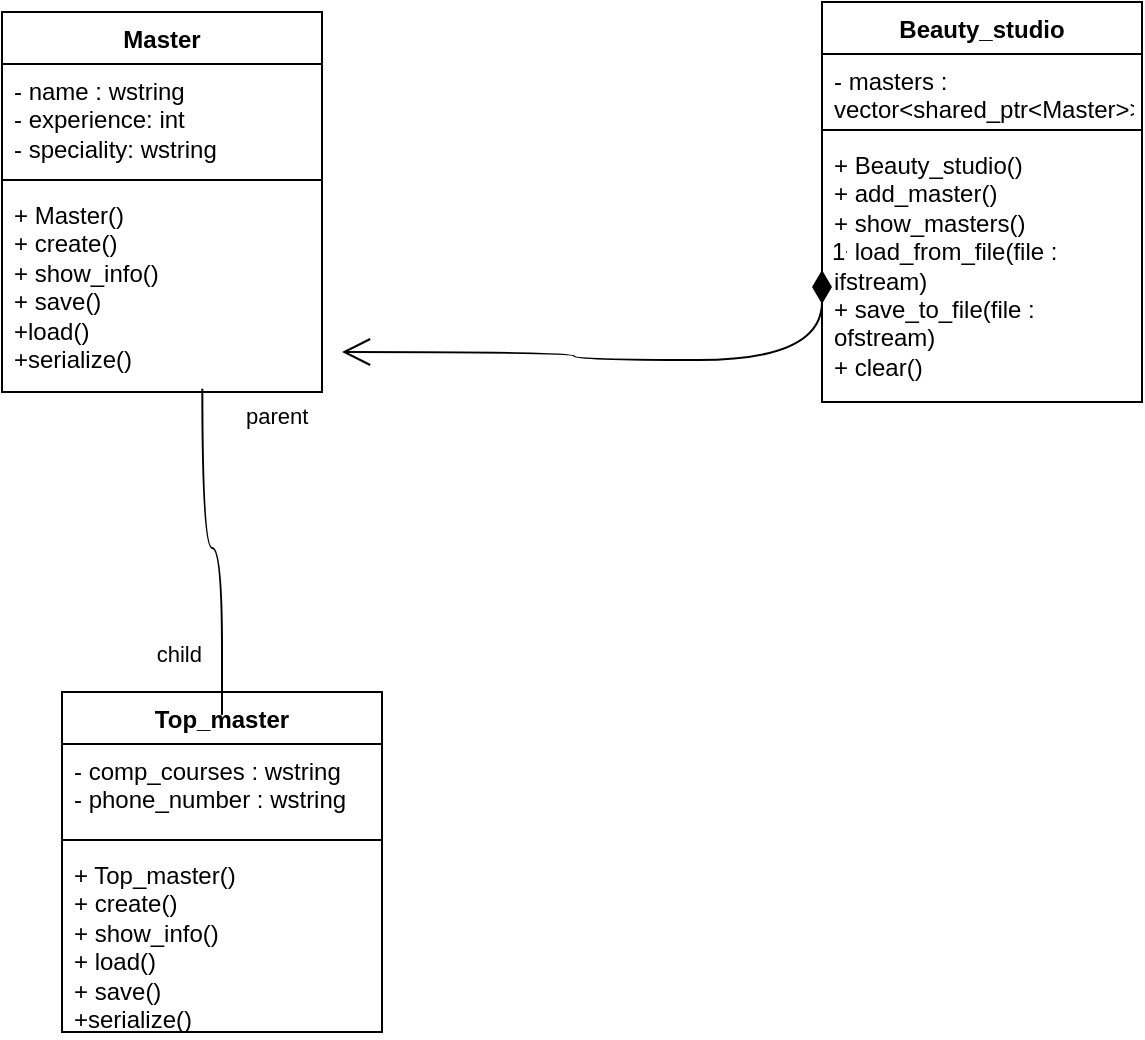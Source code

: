 <mxfile version="28.2.5">
  <diagram name="Страница — 1" id="AWImiVKS8cElqT_JNKbd">
    <mxGraphModel dx="994" dy="580" grid="1" gridSize="10" guides="1" tooltips="1" connect="1" arrows="1" fold="1" page="1" pageScale="1" pageWidth="827" pageHeight="1169" math="0" shadow="0">
      <root>
        <mxCell id="0" />
        <mxCell id="1" parent="0" />
        <mxCell id="VTjfexAmIyrsBulpZj1l-5" value="Master" style="swimlane;fontStyle=1;align=center;verticalAlign=top;childLayout=stackLayout;horizontal=1;startSize=26;horizontalStack=0;resizeParent=1;resizeParentMax=0;resizeLast=0;collapsible=1;marginBottom=0;whiteSpace=wrap;html=1;" parent="1" vertex="1">
          <mxGeometry x="30" y="100" width="160" height="190" as="geometry" />
        </mxCell>
        <mxCell id="VTjfexAmIyrsBulpZj1l-6" value="&lt;div&gt;- name : wstring&lt;/div&gt;&lt;div&gt;- experience: int&lt;/div&gt;&lt;div&gt;- speciality: wstring&lt;/div&gt;" style="text;strokeColor=none;fillColor=none;align=left;verticalAlign=top;spacingLeft=4;spacingRight=4;overflow=hidden;rotatable=0;points=[[0,0.5],[1,0.5]];portConstraint=eastwest;whiteSpace=wrap;html=1;" parent="VTjfexAmIyrsBulpZj1l-5" vertex="1">
          <mxGeometry y="26" width="160" height="54" as="geometry" />
        </mxCell>
        <mxCell id="VTjfexAmIyrsBulpZj1l-7" value="" style="line;strokeWidth=1;fillColor=none;align=left;verticalAlign=middle;spacingTop=-1;spacingLeft=3;spacingRight=3;rotatable=0;labelPosition=right;points=[];portConstraint=eastwest;strokeColor=inherit;" parent="VTjfexAmIyrsBulpZj1l-5" vertex="1">
          <mxGeometry y="80" width="160" height="8" as="geometry" />
        </mxCell>
        <mxCell id="VTjfexAmIyrsBulpZj1l-8" value="+ Master()&lt;div&gt;+ create()&lt;/div&gt;&lt;div&gt;+ show_info()&lt;/div&gt;&lt;div&gt;+ save()&lt;/div&gt;&lt;div&gt;+load()&lt;/div&gt;&lt;div&gt;+serialize()&lt;/div&gt;" style="text;strokeColor=none;fillColor=none;align=left;verticalAlign=top;spacingLeft=4;spacingRight=4;overflow=hidden;rotatable=0;points=[[0,0.5],[1,0.5]];portConstraint=eastwest;whiteSpace=wrap;html=1;" parent="VTjfexAmIyrsBulpZj1l-5" vertex="1">
          <mxGeometry y="88" width="160" height="102" as="geometry" />
        </mxCell>
        <mxCell id="VTjfexAmIyrsBulpZj1l-13" value="Top_master" style="swimlane;fontStyle=1;align=center;verticalAlign=top;childLayout=stackLayout;horizontal=1;startSize=26;horizontalStack=0;resizeParent=1;resizeParentMax=0;resizeLast=0;collapsible=1;marginBottom=0;whiteSpace=wrap;html=1;" parent="1" vertex="1">
          <mxGeometry x="60" y="440" width="160" height="170" as="geometry" />
        </mxCell>
        <mxCell id="VTjfexAmIyrsBulpZj1l-14" value="- comp_courses : wstring&lt;div&gt;- phone_number : wstring&lt;/div&gt;" style="text;strokeColor=none;fillColor=none;align=left;verticalAlign=top;spacingLeft=4;spacingRight=4;overflow=hidden;rotatable=0;points=[[0,0.5],[1,0.5]];portConstraint=eastwest;whiteSpace=wrap;html=1;" parent="VTjfexAmIyrsBulpZj1l-13" vertex="1">
          <mxGeometry y="26" width="160" height="44" as="geometry" />
        </mxCell>
        <mxCell id="VTjfexAmIyrsBulpZj1l-15" value="" style="line;strokeWidth=1;fillColor=none;align=left;verticalAlign=middle;spacingTop=-1;spacingLeft=3;spacingRight=3;rotatable=0;labelPosition=right;points=[];portConstraint=eastwest;strokeColor=inherit;" parent="VTjfexAmIyrsBulpZj1l-13" vertex="1">
          <mxGeometry y="70" width="160" height="8" as="geometry" />
        </mxCell>
        <mxCell id="VTjfexAmIyrsBulpZj1l-16" value="+ Top_master()&lt;div&gt;+ create()&lt;/div&gt;&lt;div&gt;+ show_info()&lt;/div&gt;&lt;div&gt;+ load()&lt;/div&gt;&lt;div&gt;+ save()&lt;/div&gt;&lt;div&gt;&lt;span style=&quot;background-color: transparent; color: light-dark(rgb(0, 0, 0), rgb(255, 255, 255));&quot;&gt;+serialize()&lt;/span&gt;&lt;/div&gt;" style="text;strokeColor=none;fillColor=none;align=left;verticalAlign=top;spacingLeft=4;spacingRight=4;overflow=hidden;rotatable=0;points=[[0,0.5],[1,0.5]];portConstraint=eastwest;whiteSpace=wrap;html=1;" parent="VTjfexAmIyrsBulpZj1l-13" vertex="1">
          <mxGeometry y="78" width="160" height="92" as="geometry" />
        </mxCell>
        <mxCell id="VTjfexAmIyrsBulpZj1l-18" value="Beauty_studio" style="swimlane;fontStyle=1;align=center;verticalAlign=top;childLayout=stackLayout;horizontal=1;startSize=26;horizontalStack=0;resizeParent=1;resizeParentMax=0;resizeLast=0;collapsible=1;marginBottom=0;whiteSpace=wrap;html=1;" parent="1" vertex="1">
          <mxGeometry x="440" y="95" width="160" height="200" as="geometry" />
        </mxCell>
        <mxCell id="VTjfexAmIyrsBulpZj1l-19" value="&lt;div&gt;- masters : vector&amp;lt;shared_ptr&amp;lt;Master&amp;gt;&amp;gt;&lt;/div&gt;" style="text;strokeColor=none;fillColor=none;align=left;verticalAlign=top;spacingLeft=4;spacingRight=4;overflow=hidden;rotatable=0;points=[[0,0.5],[1,0.5]];portConstraint=eastwest;whiteSpace=wrap;html=1;" parent="VTjfexAmIyrsBulpZj1l-18" vertex="1">
          <mxGeometry y="26" width="160" height="34" as="geometry" />
        </mxCell>
        <mxCell id="VTjfexAmIyrsBulpZj1l-20" value="" style="line;strokeWidth=1;fillColor=none;align=left;verticalAlign=middle;spacingTop=-1;spacingLeft=3;spacingRight=3;rotatable=0;labelPosition=right;points=[];portConstraint=eastwest;strokeColor=inherit;" parent="VTjfexAmIyrsBulpZj1l-18" vertex="1">
          <mxGeometry y="60" width="160" height="8" as="geometry" />
        </mxCell>
        <mxCell id="VTjfexAmIyrsBulpZj1l-21" value="+ Beauty_studio()&lt;div&gt;+ add_master()&lt;/div&gt;&lt;div&gt;+ show_masters()&lt;/div&gt;&lt;div&gt;+ load_from_file(file : ifstream)&lt;/div&gt;&lt;div&gt;+ save_to_file(file : ofstream)&lt;/div&gt;&lt;div&gt;+ clear()&lt;/div&gt;" style="text;strokeColor=none;fillColor=none;align=left;verticalAlign=top;spacingLeft=4;spacingRight=4;overflow=hidden;rotatable=0;points=[[0,0.5],[1,0.5]];portConstraint=eastwest;whiteSpace=wrap;html=1;" parent="VTjfexAmIyrsBulpZj1l-18" vertex="1">
          <mxGeometry y="68" width="160" height="132" as="geometry" />
        </mxCell>
        <mxCell id="VTjfexAmIyrsBulpZj1l-26" value="" style="endArrow=none;html=1;edgeStyle=orthogonalEdgeStyle;rounded=0;fontSize=12;startSize=8;endSize=8;curved=1;entryX=0.5;entryY=0;entryDx=0;entryDy=0;exitX=0.626;exitY=0.984;exitDx=0;exitDy=0;exitPerimeter=0;" parent="1" source="VTjfexAmIyrsBulpZj1l-8" target="VTjfexAmIyrsBulpZj1l-13" edge="1">
          <mxGeometry relative="1" as="geometry">
            <mxPoint x="150" y="350" as="sourcePoint" />
            <mxPoint x="60" y="370" as="targetPoint" />
            <Array as="points">
              <mxPoint x="130" y="368" />
              <mxPoint x="140" y="368" />
              <mxPoint x="140" y="470" />
            </Array>
          </mxGeometry>
        </mxCell>
        <mxCell id="VTjfexAmIyrsBulpZj1l-27" value="parent" style="edgeLabel;resizable=0;html=1;align=left;verticalAlign=bottom;" parent="VTjfexAmIyrsBulpZj1l-26" connectable="0" vertex="1">
          <mxGeometry x="-1" relative="1" as="geometry">
            <mxPoint x="20" y="22" as="offset" />
          </mxGeometry>
        </mxCell>
        <mxCell id="VTjfexAmIyrsBulpZj1l-28" value="child" style="edgeLabel;resizable=0;html=1;align=right;verticalAlign=bottom;" parent="VTjfexAmIyrsBulpZj1l-26" connectable="0" vertex="1">
          <mxGeometry x="1" relative="1" as="geometry">
            <mxPoint x="-10" y="-10" as="offset" />
          </mxGeometry>
        </mxCell>
        <mxCell id="VTjfexAmIyrsBulpZj1l-29" value="1" style="endArrow=open;html=1;endSize=12;startArrow=diamondThin;startSize=14;startFill=1;edgeStyle=orthogonalEdgeStyle;align=left;verticalAlign=bottom;rounded=0;fontSize=12;curved=1;exitX=0;exitY=0.5;exitDx=0;exitDy=0;" parent="1" source="VTjfexAmIyrsBulpZj1l-21" edge="1">
          <mxGeometry x="-1" y="3" relative="1" as="geometry">
            <mxPoint x="40" y="420" as="sourcePoint" />
            <mxPoint x="200" y="270" as="targetPoint" />
            <Array as="points">
              <mxPoint x="316" y="274" />
              <mxPoint x="316" y="270" />
            </Array>
          </mxGeometry>
        </mxCell>
      </root>
    </mxGraphModel>
  </diagram>
</mxfile>
